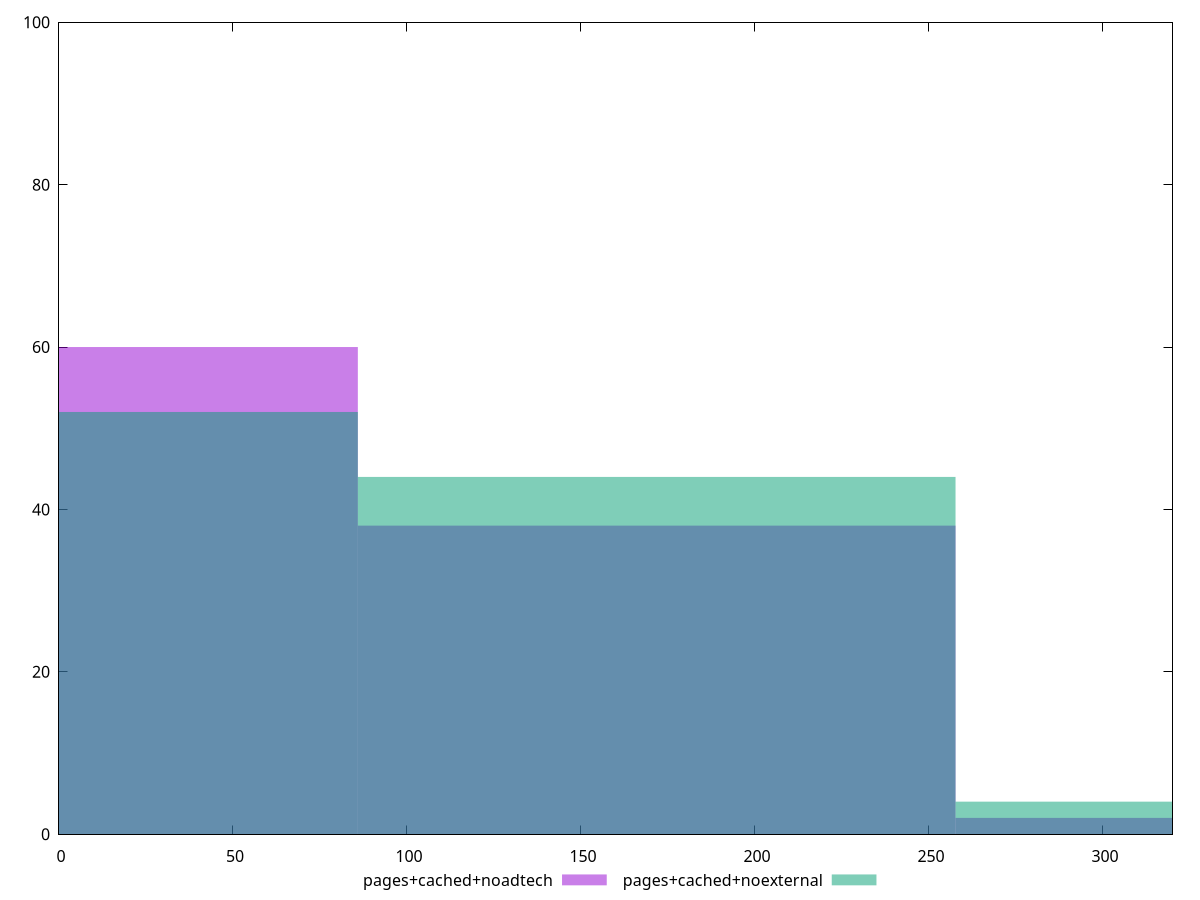 reset

$pagesCachedNoadtech <<EOF
171.76397050707433 38
0 60
343.52794101414867 2
EOF

$pagesCachedNoexternal <<EOF
171.76397050707433 44
0 52
343.52794101414867 4
EOF

set key outside below
set boxwidth 171.76397050707433
set xrange [0:320]
set yrange [0:100]
set style fill transparent solid 0.5 noborder
set terminal svg size 640, 500 enhanced background rgb 'white'
set output "report_00007_2020-12-11T15:55:29.892Z/uses-http2/comparison/histogram/4_vs_5.svg"

plot $pagesCachedNoadtech title "pages+cached+noadtech" with boxes, \
     $pagesCachedNoexternal title "pages+cached+noexternal" with boxes

reset
